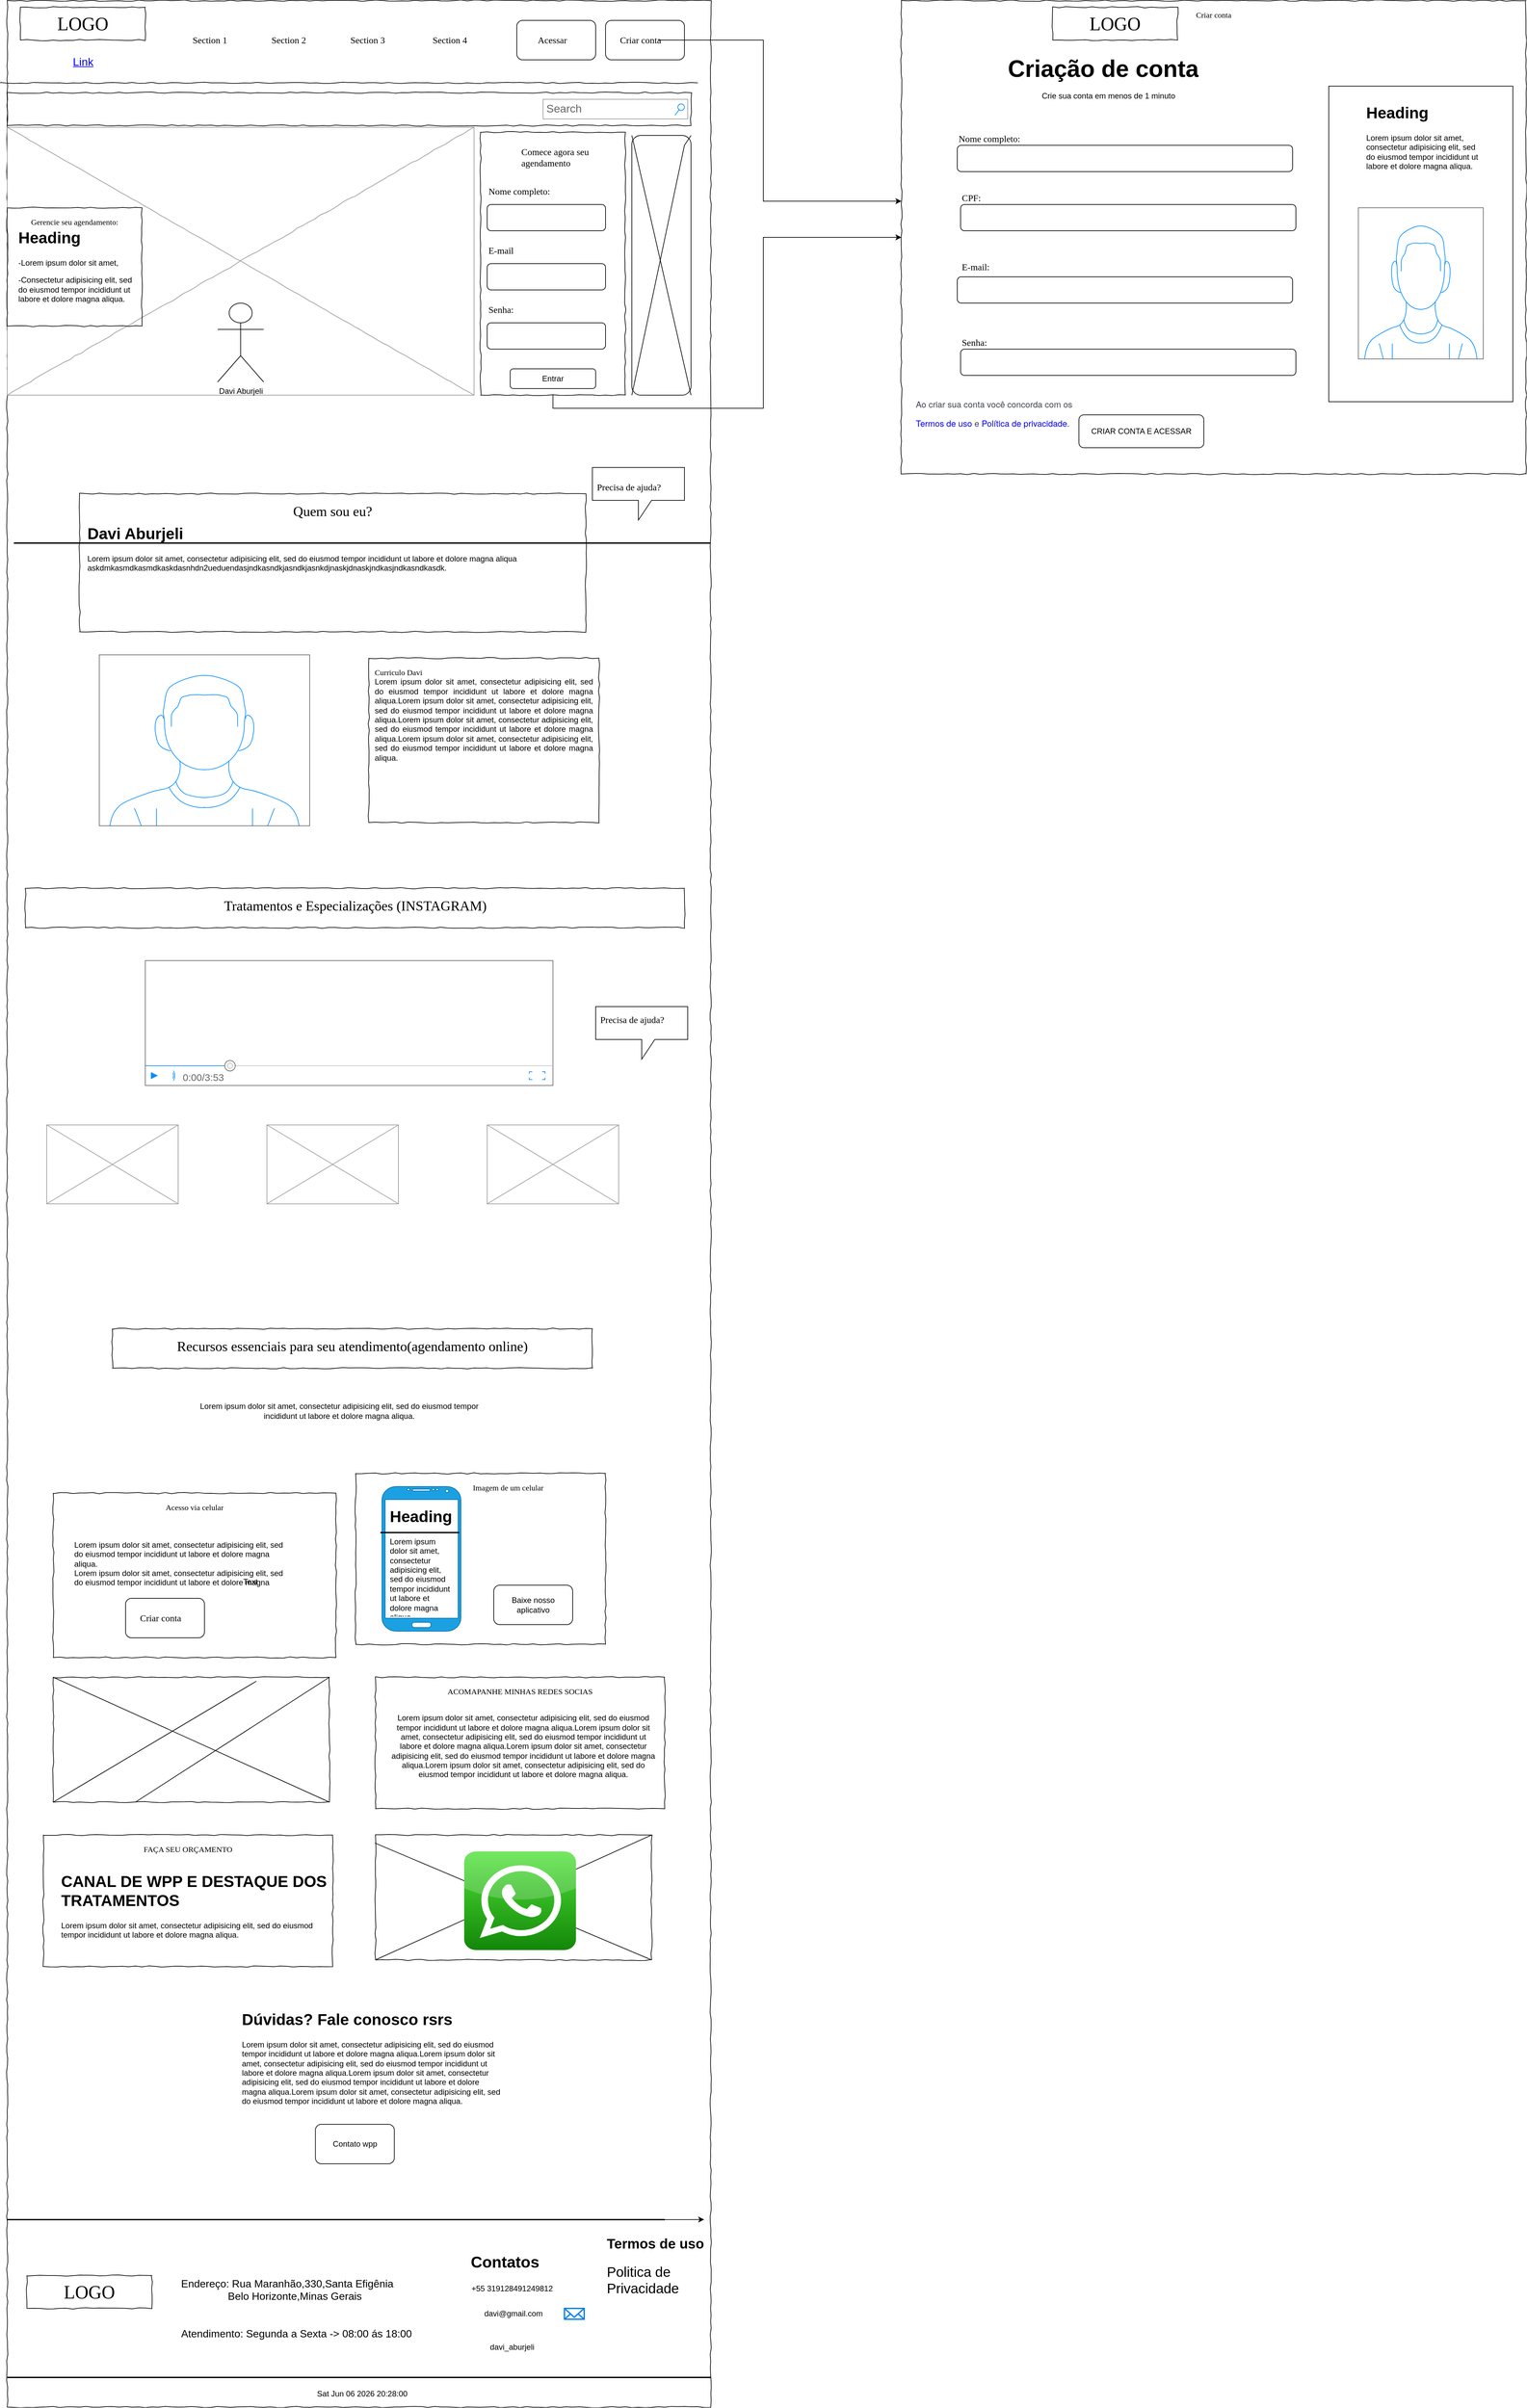 <mxfile version="24.7.17" pages="3">
  <diagram name="Login-Renato" id="03018318-947c-dd8e-b7a3-06fadd420f32">
    <mxGraphModel dx="1310" dy="758" grid="1" gridSize="10" guides="1" tooltips="1" connect="1" arrows="1" fold="1" page="1" pageScale="1" pageWidth="1100" pageHeight="850" background="none" math="0" shadow="0">
      <root>
        <mxCell id="0" />
        <mxCell id="1" parent="0" />
        <mxCell id="677b7b8949515195-1" value="" style="whiteSpace=wrap;html=1;rounded=0;shadow=0;labelBackgroundColor=none;strokeColor=#000000;strokeWidth=1;fillColor=none;fontFamily=Verdana;fontSize=12;fontColor=#000000;align=center;comic=1;" parent="1" vertex="1">
          <mxGeometry x="30" y="20" width="1070" height="3660" as="geometry" />
        </mxCell>
        <mxCell id="677b7b8949515195-2" value="LOGO" style="whiteSpace=wrap;html=1;rounded=0;shadow=0;labelBackgroundColor=none;strokeWidth=1;fontFamily=Verdana;fontSize=28;align=center;comic=1;" parent="1" vertex="1">
          <mxGeometry x="50" y="30" width="190" height="50" as="geometry" />
        </mxCell>
        <mxCell id="677b7b8949515195-3" value="Search" style="strokeWidth=1;shadow=0;dashed=0;align=center;html=1;shape=mxgraph.mockup.forms.searchBox;strokeColor=#999999;mainText=;strokeColor2=#008cff;fontColor=#666666;fontSize=17;align=left;spacingLeft=3;rounded=0;labelBackgroundColor=none;comic=1;" parent="1" vertex="1">
          <mxGeometry x="845" y="170" width="220" height="30" as="geometry" />
        </mxCell>
        <mxCell id="677b7b8949515195-9" value="" style="line;strokeWidth=1;html=1;rounded=0;shadow=0;labelBackgroundColor=none;fillColor=none;fontFamily=Verdana;fontSize=14;fontColor=#000000;align=center;comic=1;" parent="1" vertex="1">
          <mxGeometry x="20" y="140" width="1060" height="10" as="geometry" />
        </mxCell>
        <mxCell id="677b7b8949515195-10" value="" style="whiteSpace=wrap;html=1;rounded=0;shadow=0;labelBackgroundColor=none;strokeWidth=1;fillColor=none;fontFamily=Verdana;fontSize=12;align=center;comic=1;" parent="1" vertex="1">
          <mxGeometry x="30" y="160" width="1040" height="50" as="geometry" />
        </mxCell>
        <mxCell id="677b7b8949515195-11" value="Section 1" style="text;html=1;points=[];align=left;verticalAlign=top;spacingTop=-4;fontSize=14;fontFamily=Verdana" parent="1" vertex="1">
          <mxGeometry x="310" y="70" width="60" height="20" as="geometry" />
        </mxCell>
        <mxCell id="677b7b8949515195-12" value="Section 2" style="text;html=1;points=[];align=left;verticalAlign=top;spacingTop=-4;fontSize=14;fontFamily=Verdana" parent="1" vertex="1">
          <mxGeometry x="430" y="70" width="60" height="20" as="geometry" />
        </mxCell>
        <mxCell id="677b7b8949515195-13" value="Section 4" style="text;html=1;points=[];align=left;verticalAlign=top;spacingTop=-4;fontSize=14;fontFamily=Verdana" parent="1" vertex="1">
          <mxGeometry x="675" y="70" width="60" height="20" as="geometry" />
        </mxCell>
        <mxCell id="677b7b8949515195-14" value="Section 3" style="text;html=1;points=[];align=left;verticalAlign=top;spacingTop=-4;fontSize=14;fontFamily=Verdana" parent="1" vertex="1">
          <mxGeometry x="550" y="70" width="60" height="20" as="geometry" />
        </mxCell>
        <mxCell id="677b7b8949515195-15" value="&lt;div style=&quot;text-align: justify; font-size: 21px;&quot;&gt;Quem sou eu?&lt;/div&gt;" style="whiteSpace=wrap;html=1;rounded=0;shadow=0;labelBackgroundColor=none;strokeWidth=1;fillColor=none;fontFamily=Verdana;fontSize=12;align=center;verticalAlign=top;spacing=10;comic=1;" parent="1" vertex="1">
          <mxGeometry x="140" y="770" width="770" height="210" as="geometry" />
        </mxCell>
        <mxCell id="677b7b8949515195-16" value="" style="verticalLabelPosition=bottom;shadow=0;dashed=0;align=center;html=1;verticalAlign=top;strokeWidth=1;shape=mxgraph.mockup.graphics.simpleIcon;strokeColor=#999999;rounded=0;labelBackgroundColor=none;fontFamily=Verdana;fontSize=14;fontColor=#000000;comic=1;" parent="1" vertex="1">
          <mxGeometry x="30" y="212.5" width="710" height="407.5" as="geometry" />
        </mxCell>
        <mxCell id="qGc1CWyPhhanrBEU4zBu-141" style="edgeStyle=orthogonalEdgeStyle;rounded=0;orthogonalLoop=1;jettySize=auto;html=1;exitX=0.5;exitY=1;exitDx=0;exitDy=0;" edge="1" parent="1" source="677b7b8949515195-25" target="qGc1CWyPhhanrBEU4zBu-98">
          <mxGeometry relative="1" as="geometry">
            <mxPoint x="1300" y="80" as="targetPoint" />
          </mxGeometry>
        </mxCell>
        <mxCell id="677b7b8949515195-25" value="" style="whiteSpace=wrap;html=1;rounded=0;shadow=0;labelBackgroundColor=none;strokeWidth=1;fillColor=none;fontFamily=Verdana;fontSize=12;align=center;comic=1;" parent="1" vertex="1">
          <mxGeometry x="750" y="220" width="220" height="400" as="geometry" />
        </mxCell>
        <mxCell id="677b7b8949515195-44" value="Comece agora seu&amp;nbsp;&lt;div&gt;agendamento&lt;/div&gt;" style="text;html=1;points=[];align=left;verticalAlign=top;spacingTop=-4;fontSize=14;fontFamily=Verdana" parent="1" vertex="1">
          <mxGeometry x="810" y="240" width="170" height="20" as="geometry" />
        </mxCell>
        <mxCell id="677b7b8949515195-45" value="Nome completo:" style="text;html=1;points=[];align=left;verticalAlign=top;spacingTop=-4;fontSize=14;fontFamily=Verdana" parent="1" vertex="1">
          <mxGeometry x="760" y="300" width="170" height="20" as="geometry" />
        </mxCell>
        <mxCell id="677b7b8949515195-47" value="E-mail" style="text;html=1;points=[];align=left;verticalAlign=top;spacingTop=-4;fontSize=14;fontFamily=Verdana" parent="1" vertex="1">
          <mxGeometry x="760" y="390" width="170" height="20" as="geometry" />
        </mxCell>
        <mxCell id="677b7b8949515195-48" value="Senha:" style="text;html=1;points=[];align=left;verticalAlign=top;spacingTop=-4;fontSize=14;fontFamily=Verdana" parent="1" vertex="1">
          <mxGeometry x="760" y="480" width="170" height="20" as="geometry" />
        </mxCell>
        <mxCell id="qGc1CWyPhhanrBEU4zBu-6" value="" style="rounded=1;whiteSpace=wrap;html=1;rotation=90;" vertex="1" parent="1">
          <mxGeometry x="827.5" y="377.5" width="395" height="90" as="geometry" />
        </mxCell>
        <mxCell id="qGc1CWyPhhanrBEU4zBu-8" value="" style="endArrow=none;html=1;rounded=0;entryX=0;entryY=1;entryDx=0;entryDy=0;exitX=1;exitY=0;exitDx=0;exitDy=0;" edge="1" parent="1" source="qGc1CWyPhhanrBEU4zBu-6" target="qGc1CWyPhhanrBEU4zBu-6">
          <mxGeometry width="50" height="50" relative="1" as="geometry">
            <mxPoint x="1005" y="305" as="sourcePoint" />
            <mxPoint x="1055" y="255" as="targetPoint" />
          </mxGeometry>
        </mxCell>
        <mxCell id="qGc1CWyPhhanrBEU4zBu-10" value="" style="endArrow=none;html=1;rounded=0;exitX=1;exitY=1;exitDx=0;exitDy=0;entryX=0;entryY=0;entryDx=0;entryDy=0;" edge="1" parent="1" source="qGc1CWyPhhanrBEU4zBu-6" target="qGc1CWyPhhanrBEU4zBu-6">
          <mxGeometry width="50" height="50" relative="1" as="geometry">
            <mxPoint x="740" y="520" as="sourcePoint" />
            <mxPoint x="790" y="470" as="targetPoint" />
            <Array as="points">
              <mxPoint x="1060" y="240" />
            </Array>
          </mxGeometry>
        </mxCell>
        <mxCell id="qGc1CWyPhhanrBEU4zBu-12" value="" style="rounded=1;whiteSpace=wrap;html=1;" vertex="1" parent="1">
          <mxGeometry x="760" y="330" width="180" height="40" as="geometry" />
        </mxCell>
        <mxCell id="qGc1CWyPhhanrBEU4zBu-13" value="" style="rounded=1;whiteSpace=wrap;html=1;" vertex="1" parent="1">
          <mxGeometry x="760" y="420" width="180" height="40" as="geometry" />
        </mxCell>
        <mxCell id="qGc1CWyPhhanrBEU4zBu-14" value="" style="rounded=1;whiteSpace=wrap;html=1;" vertex="1" parent="1">
          <mxGeometry x="760" y="510" width="180" height="40" as="geometry" />
        </mxCell>
        <mxCell id="qGc1CWyPhhanrBEU4zBu-15" value="" style="rounded=1;whiteSpace=wrap;html=1;" vertex="1" parent="1">
          <mxGeometry x="795" y="580" width="130" height="30" as="geometry" />
        </mxCell>
        <mxCell id="qGc1CWyPhhanrBEU4zBu-16" value="Entrar" style="text;html=1;align=center;verticalAlign=middle;whiteSpace=wrap;rounded=0;" vertex="1" parent="1">
          <mxGeometry x="830" y="580" width="60" height="30" as="geometry" />
        </mxCell>
        <mxCell id="qGc1CWyPhhanrBEU4zBu-18" value="&lt;div style=&quot;text-align: justify&quot;&gt;Gerencie seu agendamento:&lt;br&gt;&lt;br&gt;&lt;/div&gt;" style="whiteSpace=wrap;html=1;rounded=0;shadow=0;labelBackgroundColor=none;strokeWidth=1;fillColor=none;fontFamily=Verdana;fontSize=12;align=center;verticalAlign=top;spacing=10;comic=1;" vertex="1" parent="1">
          <mxGeometry x="30" y="335" width="205" height="180" as="geometry" />
        </mxCell>
        <mxCell id="qGc1CWyPhhanrBEU4zBu-19" value="&lt;h1 style=&quot;margin-top: 0px;&quot;&gt;Heading&lt;/h1&gt;&lt;p&gt;-Lorem ipsum dolor sit amet,&amp;nbsp;&lt;/p&gt;&lt;p&gt;-Consectetur adipisicing elit, sed do eiusmod tempor incididunt ut labore et dolore magna aliqua.&lt;/p&gt;" style="text;html=1;whiteSpace=wrap;overflow=hidden;rounded=0;" vertex="1" parent="1">
          <mxGeometry x="45" y="360" width="180" height="120" as="geometry" />
        </mxCell>
        <mxCell id="qGc1CWyPhhanrBEU4zBu-21" value="Davi Aburjeli" style="shape=umlActor;verticalLabelPosition=bottom;verticalAlign=top;html=1;outlineConnect=0;" vertex="1" parent="1">
          <mxGeometry x="350" y="480" width="70" height="120" as="geometry" />
        </mxCell>
        <mxCell id="qGc1CWyPhhanrBEU4zBu-22" value="" style="rounded=1;whiteSpace=wrap;html=1;" vertex="1" parent="1">
          <mxGeometry x="805" y="50" width="120" height="60" as="geometry" />
        </mxCell>
        <mxCell id="qGc1CWyPhhanrBEU4zBu-23" value="Acessar" style="text;html=1;points=[];align=left;verticalAlign=top;spacingTop=-4;fontSize=14;fontFamily=Verdana" vertex="1" parent="1">
          <mxGeometry x="835" y="70" width="60" height="20" as="geometry" />
        </mxCell>
        <mxCell id="qGc1CWyPhhanrBEU4zBu-27" value="" style="rounded=1;whiteSpace=wrap;html=1;" vertex="1" parent="1">
          <mxGeometry x="940" y="50" width="120" height="60" as="geometry" />
        </mxCell>
        <mxCell id="qGc1CWyPhhanrBEU4zBu-144" style="edgeStyle=orthogonalEdgeStyle;rounded=0;orthogonalLoop=1;jettySize=auto;html=1;" edge="1" parent="1" source="qGc1CWyPhhanrBEU4zBu-29" target="qGc1CWyPhhanrBEU4zBu-98">
          <mxGeometry relative="1" as="geometry">
            <Array as="points">
              <mxPoint x="1180" y="80" />
              <mxPoint x="1180" y="325" />
            </Array>
          </mxGeometry>
        </mxCell>
        <mxCell id="qGc1CWyPhhanrBEU4zBu-29" value="Criar conta" style="text;html=1;points=[];align=left;verticalAlign=top;spacingTop=-4;fontSize=14;fontFamily=Verdana" vertex="1" parent="1">
          <mxGeometry x="960" y="70" width="60" height="20" as="geometry" />
        </mxCell>
        <mxCell id="qGc1CWyPhhanrBEU4zBu-30" value="" style="shape=callout;whiteSpace=wrap;html=1;perimeter=calloutPerimeter;" vertex="1" parent="1">
          <mxGeometry x="920" y="730" width="140" height="80" as="geometry" />
        </mxCell>
        <mxCell id="qGc1CWyPhhanrBEU4zBu-31" value="Precisa de ajuda?" style="text;html=1;points=[];align=left;verticalAlign=top;spacingTop=-4;fontSize=14;fontFamily=Verdana" vertex="1" parent="1">
          <mxGeometry x="925" y="750" width="170" height="20" as="geometry" />
        </mxCell>
        <mxCell id="qGc1CWyPhhanrBEU4zBu-34" value="" style="shape=image;html=1;verticalAlign=top;verticalLabelPosition=bottom;labelBackgroundColor=#ffffff;imageAspect=0;aspect=fixed;image=https://cdn4.iconfinder.com/data/icons/miu-black-social-2/60/whatsapp-128.png" vertex="1" parent="1">
          <mxGeometry x="70" y="95" width="40" height="40" as="geometry" />
        </mxCell>
        <mxCell id="qGc1CWyPhhanrBEU4zBu-39" value="" style="shape=image;html=1;verticalAlign=top;verticalLabelPosition=bottom;labelBackgroundColor=#ffffff;imageAspect=0;aspect=fixed;image=https://cdn4.iconfinder.com/data/icons/logos-brands-7/512/instagram_icon-instagram_buttoninstegram-128.png" vertex="1" parent="1">
          <mxGeometry x="197" y="100" width="28" height="28" as="geometry" />
        </mxCell>
        <mxCell id="qGc1CWyPhhanrBEU4zBu-49" value="" style="verticalLabelPosition=bottom;shadow=0;dashed=0;align=center;html=1;verticalAlign=top;strokeWidth=1;shape=mxgraph.mockup.containers.userMale;strokeColor=#666666;strokeColor2=#008cff;" vertex="1" parent="1">
          <mxGeometry x="170" y="1015" width="320" height="260" as="geometry" />
        </mxCell>
        <mxCell id="qGc1CWyPhhanrBEU4zBu-50" value="&lt;h1 style=&quot;margin-top: 0px;&quot;&gt;Davi Aburjeli&lt;/h1&gt;&lt;p&gt;Lorem ipsum dolor sit amet, consectetur adipisicing elit, sed do eiusmod tempor incididunt ut labore et dolore magna aliqua askdmkasmdkasmdkaskdasnhdn2ueduendasjndkasndkjasndkjasnkdjnaskjdnaskjndkasjndkasndkasdk.&lt;/p&gt;" style="text;html=1;whiteSpace=wrap;overflow=hidden;rounded=0;" vertex="1" parent="1">
          <mxGeometry x="150" y="810" width="780" height="120" as="geometry" />
        </mxCell>
        <mxCell id="qGc1CWyPhhanrBEU4zBu-51" value="" style="shape=callout;whiteSpace=wrap;html=1;perimeter=calloutPerimeter;" vertex="1" parent="1">
          <mxGeometry x="925" y="1550" width="140" height="80" as="geometry" />
        </mxCell>
        <mxCell id="qGc1CWyPhhanrBEU4zBu-52" value="Precisa de ajuda?" style="text;html=1;points=[];align=left;verticalAlign=top;spacingTop=-4;fontSize=14;fontFamily=Verdana" vertex="1" parent="1">
          <mxGeometry x="930" y="1560" width="170" height="20" as="geometry" />
        </mxCell>
        <mxCell id="qGc1CWyPhhanrBEU4zBu-53" value="Link" style="shape=rectangle;strokeColor=none;fillColor=none;linkText=;fontSize=17;fontColor=#0000ff;fontStyle=4;html=1;align=center;" vertex="1" parent="1">
          <mxGeometry x="70" y="99" width="150" height="30" as="geometry" />
        </mxCell>
        <mxCell id="qGc1CWyPhhanrBEU4zBu-55" value="&lt;div style=&quot;text-align: justify; font-size: 21px;&quot;&gt;Tratamentos e Especializações (INSTAGRAM)&lt;/div&gt;" style="whiteSpace=wrap;html=1;rounded=0;shadow=0;labelBackgroundColor=none;strokeWidth=1;fillColor=none;fontFamily=Verdana;fontSize=12;align=center;verticalAlign=top;spacing=10;comic=1;" vertex="1" parent="1">
          <mxGeometry x="57.5" y="1370" width="1002.5" height="60" as="geometry" />
        </mxCell>
        <mxCell id="qGc1CWyPhhanrBEU4zBu-69" value="" style="verticalLabelPosition=bottom;shadow=0;dashed=0;align=center;html=1;verticalAlign=top;strokeWidth=1;shape=mxgraph.mockup.containers.videoPlayer;strokeColor=#666666;strokeColor2=#008cff;strokeColor3=#c4c4c4;textColor=#666666;fillColor2=#008cff;barHeight=30;barPos=20;" vertex="1" parent="1">
          <mxGeometry x="240" y="1480" width="620" height="190" as="geometry" />
        </mxCell>
        <mxCell id="qGc1CWyPhhanrBEU4zBu-70" value="" style="verticalLabelPosition=bottom;shadow=0;dashed=0;align=center;html=1;verticalAlign=top;strokeWidth=1;shape=mxgraph.mockup.graphics.simpleIcon;strokeColor=#999999;" vertex="1" parent="1">
          <mxGeometry x="90" y="1730" width="200" height="120" as="geometry" />
        </mxCell>
        <mxCell id="qGc1CWyPhhanrBEU4zBu-73" value="" style="verticalLabelPosition=bottom;shadow=0;dashed=0;align=center;html=1;verticalAlign=top;strokeWidth=1;shape=mxgraph.mockup.graphics.simpleIcon;strokeColor=#999999;" vertex="1" parent="1">
          <mxGeometry x="425" y="1730" width="200" height="120" as="geometry" />
        </mxCell>
        <mxCell id="qGc1CWyPhhanrBEU4zBu-74" value="" style="verticalLabelPosition=bottom;shadow=0;dashed=0;align=center;html=1;verticalAlign=top;strokeWidth=1;shape=mxgraph.mockup.graphics.simpleIcon;strokeColor=#999999;" vertex="1" parent="1">
          <mxGeometry x="760" y="1730" width="200" height="120" as="geometry" />
        </mxCell>
        <mxCell id="qGc1CWyPhhanrBEU4zBu-75" value="&lt;div style=&quot;text-align: justify; font-size: 21px;&quot;&gt;Recursos essenciais para seu atendimento(agendamento online)&lt;/div&gt;" style="whiteSpace=wrap;html=1;rounded=0;shadow=0;labelBackgroundColor=none;strokeWidth=1;fillColor=none;fontFamily=Verdana;fontSize=12;align=center;verticalAlign=top;spacing=10;comic=1;" vertex="1" parent="1">
          <mxGeometry x="190" y="2040" width="730" height="60" as="geometry" />
        </mxCell>
        <mxCell id="qGc1CWyPhhanrBEU4zBu-76" value="&lt;div style=&quot;text-align: justify&quot;&gt;&amp;nbsp; &amp;nbsp; &amp;nbsp; &amp;nbsp; &amp;nbsp; &amp;nbsp; &amp;nbsp; &amp;nbsp; &amp;nbsp; &amp;nbsp; &amp;nbsp; &amp;nbsp; &amp;nbsp; &amp;nbsp; &amp;nbsp;Imagem de um celular&amp;nbsp;&lt;/div&gt;" style="whiteSpace=wrap;html=1;rounded=0;shadow=0;labelBackgroundColor=none;strokeWidth=1;fillColor=none;fontFamily=Verdana;fontSize=12;align=center;verticalAlign=top;spacing=10;comic=1;" vertex="1" parent="1">
          <mxGeometry x="560" y="2260" width="380" height="260" as="geometry" />
        </mxCell>
        <mxCell id="qGc1CWyPhhanrBEU4zBu-77" value="&lt;h1 style=&quot;margin-top: 0px;&quot;&gt;&lt;br&gt;&lt;/h1&gt;&lt;p&gt;Lorem ipsum dolor sit amet, consectetur adipisicing elit, sed do eiusmod tempor incididunt ut labore et dolore magna aliqua.&lt;br&gt;&lt;span style=&quot;background-color: initial;&quot;&gt;Lorem ipsum dolor sit amet, consectetur adipisicing elit, sed do eiusmod tempor incididunt ut labore et dolore magna aliqua.&lt;/span&gt;&lt;br&gt;&lt;/p&gt;" style="text;html=1;whiteSpace=wrap;overflow=hidden;rounded=0;" vertex="1" parent="1">
          <mxGeometry x="130" y="2310" width="320" height="120" as="geometry" />
        </mxCell>
        <mxCell id="qGc1CWyPhhanrBEU4zBu-78" value="" style="verticalLabelPosition=bottom;verticalAlign=top;html=1;shadow=0;dashed=0;strokeWidth=1;shape=mxgraph.android.phone2;strokeColor=#006EAF;fillColor=#1ba1e2;fontColor=#ffffff;" vertex="1" parent="1">
          <mxGeometry x="600" y="2280" width="120" height="220" as="geometry" />
        </mxCell>
        <mxCell id="qGc1CWyPhhanrBEU4zBu-79" value="" style="rounded=1;whiteSpace=wrap;html=1;" vertex="1" parent="1">
          <mxGeometry x="210" y="2450" width="120" height="60" as="geometry" />
        </mxCell>
        <mxCell id="qGc1CWyPhhanrBEU4zBu-80" value="Criar conta" style="text;html=1;points=[];align=left;verticalAlign=top;spacingTop=-4;fontSize=14;fontFamily=Verdana" vertex="1" parent="1">
          <mxGeometry x="230" y="2470" width="60" height="20" as="geometry" />
        </mxCell>
        <mxCell id="qGc1CWyPhhanrBEU4zBu-82" value="Baixe nosso aplicativo" style="rounded=1;whiteSpace=wrap;html=1;" vertex="1" parent="1">
          <mxGeometry x="770" y="2430" width="120" height="60" as="geometry" />
        </mxCell>
        <mxCell id="qGc1CWyPhhanrBEU4zBu-83" value="&lt;h1 style=&quot;margin-top: 0px;&quot;&gt;Heading&lt;/h1&gt;&lt;p&gt;Lorem ipsum dolor sit amet, consectetur adipisicing elit, sed do eiusmod tempor incididunt ut labore et dolore magna aliqua.&lt;/p&gt;" style="text;html=1;whiteSpace=wrap;overflow=hidden;rounded=0;" vertex="1" parent="1">
          <mxGeometry x="610" y="2305" width="95" height="170" as="geometry" />
        </mxCell>
        <mxCell id="qGc1CWyPhhanrBEU4zBu-84" value="" style="line;strokeWidth=2;html=1;" vertex="1" parent="1">
          <mxGeometry x="597.5" y="2150" width="120" height="400" as="geometry" />
        </mxCell>
        <mxCell id="qGc1CWyPhhanrBEU4zBu-86" value="&lt;div style=&quot;text-align: justify&quot;&gt;&lt;br&gt;&lt;/div&gt;" style="whiteSpace=wrap;html=1;rounded=0;shadow=0;labelBackgroundColor=none;strokeWidth=1;fillColor=none;fontFamily=Verdana;fontSize=12;align=center;verticalAlign=top;spacing=10;comic=1;" vertex="1" parent="1">
          <mxGeometry x="100" y="2570" width="420" height="190" as="geometry" />
        </mxCell>
        <mxCell id="qGc1CWyPhhanrBEU4zBu-88" value="&lt;div style=&quot;text-align: justify&quot;&gt;FAÇA SEU ORÇAMENTO&lt;/div&gt;" style="whiteSpace=wrap;html=1;rounded=0;shadow=0;labelBackgroundColor=none;strokeWidth=1;fillColor=none;fontFamily=Verdana;fontSize=12;align=center;verticalAlign=top;spacing=10;comic=1;" vertex="1" parent="1">
          <mxGeometry x="85" y="2810" width="440" height="200" as="geometry" />
        </mxCell>
        <mxCell id="qGc1CWyPhhanrBEU4zBu-92" value="Text" style="text;html=1;align=center;verticalAlign=middle;whiteSpace=wrap;rounded=0;" vertex="1" parent="1">
          <mxGeometry x="370" y="2410" width="60" height="30" as="geometry" />
        </mxCell>
        <mxCell id="qGc1CWyPhhanrBEU4zBu-94" value="&lt;span style=&quot;text-align: left;&quot;&gt;Lorem ipsum dolor sit amet, consectetur adipisicing elit, sed do eiusmod tempor incididunt ut labore et dolore magna aliqua.&lt;/span&gt;" style="text;html=1;align=center;verticalAlign=middle;whiteSpace=wrap;rounded=0;" vertex="1" parent="1">
          <mxGeometry x="300" y="2150" width="470" height="30" as="geometry" />
        </mxCell>
        <mxCell id="qGc1CWyPhhanrBEU4zBu-96" value="" style="endArrow=none;html=1;rounded=0;exitX=0;exitY=0;exitDx=0;exitDy=0;entryX=1;entryY=1;entryDx=0;entryDy=0;" edge="1" parent="1" source="qGc1CWyPhhanrBEU4zBu-86" target="qGc1CWyPhhanrBEU4zBu-86">
          <mxGeometry width="50" height="50" relative="1" as="geometry">
            <mxPoint x="370" y="2670" as="sourcePoint" />
            <mxPoint x="420" y="2620" as="targetPoint" />
          </mxGeometry>
        </mxCell>
        <mxCell id="qGc1CWyPhhanrBEU4zBu-97" value="" style="endArrow=none;html=1;rounded=0;entryX=1;entryY=0;entryDx=0;entryDy=0;exitX=0;exitY=1;exitDx=0;exitDy=0;" edge="1" parent="1" source="qGc1CWyPhhanrBEU4zBu-99" target="qGc1CWyPhhanrBEU4zBu-86">
          <mxGeometry width="50" height="50" relative="1" as="geometry">
            <mxPoint x="370" y="2670" as="sourcePoint" />
            <mxPoint x="420" y="2620" as="targetPoint" />
          </mxGeometry>
        </mxCell>
        <mxCell id="qGc1CWyPhhanrBEU4zBu-98" value="&lt;div style=&quot;text-align: justify&quot;&gt;Criar conta&lt;/div&gt;" style="whiteSpace=wrap;html=1;rounded=0;shadow=0;labelBackgroundColor=none;strokeWidth=1;fillColor=none;fontFamily=Verdana;fontSize=12;align=center;verticalAlign=top;spacing=10;comic=1;" vertex="1" parent="1">
          <mxGeometry x="1390" y="20" width="950" height="720" as="geometry" />
        </mxCell>
        <mxCell id="qGc1CWyPhhanrBEU4zBu-100" value="" style="endArrow=none;html=1;rounded=0;entryX=1;entryY=0;entryDx=0;entryDy=0;exitX=0;exitY=1;exitDx=0;exitDy=0;" edge="1" parent="1" source="qGc1CWyPhhanrBEU4zBu-86" target="qGc1CWyPhhanrBEU4zBu-99">
          <mxGeometry width="50" height="50" relative="1" as="geometry">
            <mxPoint x="100" y="2760" as="sourcePoint" />
            <mxPoint x="520" y="2570" as="targetPoint" />
          </mxGeometry>
        </mxCell>
        <mxCell id="qGc1CWyPhhanrBEU4zBu-99" value="" style="shape=image;html=1;verticalAlign=top;verticalLabelPosition=bottom;labelBackgroundColor=#ffffff;imageAspect=0;aspect=fixed;image=https://cdn4.iconfinder.com/data/icons/logos-brands-7/512/instagram_icon-instagram_buttoninstegram-128.png" vertex="1" parent="1">
          <mxGeometry x="225" y="2576" width="184" height="184" as="geometry" />
        </mxCell>
        <mxCell id="qGc1CWyPhhanrBEU4zBu-101" value="&lt;span style=&quot;text-align: left;&quot;&gt;Lorem ipsum dolor sit amet, consectetur adipisicing elit, sed do eiusmod tempor incididunt ut labore et dolore magna aliqua.&lt;/span&gt;&lt;span style=&quot;text-align: left;&quot;&gt;Lorem ipsum dolor sit amet, consectetur adipisicing elit, sed do eiusmod tempor incididunt ut labore et dolore magna aliqua.&lt;/span&gt;&lt;span style=&quot;text-align: left;&quot;&gt;Lorem ipsum dolor sit amet, consectetur adipisicing elit, sed do eiusmod tempor incididunt ut labore et dolore magna aliqua.&lt;/span&gt;&lt;span style=&quot;text-align: left;&quot;&gt;Lorem ipsum dolor sit amet, consectetur adipisicing elit, sed do eiusmod tempor incididunt ut labore et dolore magna aliqua.&lt;/span&gt;" style="text;html=1;align=center;verticalAlign=middle;whiteSpace=wrap;rounded=0;" vertex="1" parent="1">
          <mxGeometry x="610" y="2620" width="410" height="110" as="geometry" />
        </mxCell>
        <mxCell id="qGc1CWyPhhanrBEU4zBu-102" value="&lt;div style=&quot;text-align: justify&quot;&gt;&lt;br&gt;&lt;/div&gt;" style="whiteSpace=wrap;html=1;rounded=0;shadow=0;labelBackgroundColor=none;strokeWidth=1;fillColor=none;fontFamily=Verdana;fontSize=12;align=center;verticalAlign=top;spacing=10;comic=1;" vertex="1" parent="1">
          <mxGeometry x="590" y="2810" width="420" height="190" as="geometry" />
        </mxCell>
        <mxCell id="qGc1CWyPhhanrBEU4zBu-104" value="" style="endArrow=none;html=1;rounded=0;exitX=-0.002;exitY=0.064;exitDx=0;exitDy=0;exitPerimeter=0;entryX=1;entryY=1;entryDx=0;entryDy=0;" edge="1" parent="1" source="qGc1CWyPhhanrBEU4zBu-102" target="qGc1CWyPhhanrBEU4zBu-102">
          <mxGeometry width="50" height="50" relative="1" as="geometry">
            <mxPoint x="710" y="2760" as="sourcePoint" />
            <mxPoint x="760" y="2710" as="targetPoint" />
          </mxGeometry>
        </mxCell>
        <mxCell id="qGc1CWyPhhanrBEU4zBu-105" value="" style="endArrow=none;html=1;rounded=0;exitX=0;exitY=1;exitDx=0;exitDy=0;entryX=1;entryY=0;entryDx=0;entryDy=0;" edge="1" parent="1" source="qGc1CWyPhhanrBEU4zBu-102" target="qGc1CWyPhhanrBEU4zBu-102">
          <mxGeometry width="50" height="50" relative="1" as="geometry">
            <mxPoint x="710" y="2760" as="sourcePoint" />
            <mxPoint x="760" y="2710" as="targetPoint" />
          </mxGeometry>
        </mxCell>
        <mxCell id="qGc1CWyPhhanrBEU4zBu-106" value="&lt;div style=&quot;text-align: justify&quot;&gt;ACOMAPANHE MINHAS REDES SOCIAS&lt;/div&gt;" style="whiteSpace=wrap;html=1;rounded=0;shadow=0;labelBackgroundColor=none;strokeWidth=1;fillColor=none;fontFamily=Verdana;fontSize=12;align=center;verticalAlign=top;spacing=10;comic=1;" vertex="1" parent="1">
          <mxGeometry x="590" y="2570" width="440" height="200" as="geometry" />
        </mxCell>
        <mxCell id="qGc1CWyPhhanrBEU4zBu-107" value="&lt;h1 style=&quot;margin-top: 0px;&quot;&gt;CANAL DE WPP E DESTAQUE DOS TRATAMENTOS&lt;/h1&gt;&lt;p&gt;Lorem ipsum dolor sit amet, consectetur adipisicing elit, sed do eiusmod tempor incididunt ut labore et dolore magna aliqua.&lt;/p&gt;" style="text;html=1;whiteSpace=wrap;overflow=hidden;rounded=0;" vertex="1" parent="1">
          <mxGeometry x="110" y="2860" width="410" height="120" as="geometry" />
        </mxCell>
        <mxCell id="qGc1CWyPhhanrBEU4zBu-108" value="" style="dashed=0;outlineConnect=0;html=1;align=center;labelPosition=center;verticalLabelPosition=bottom;verticalAlign=top;shape=mxgraph.webicons.whatsapp;fillColor=#4FE238;gradientColor=#138709" vertex="1" parent="1">
          <mxGeometry x="725" y="2835" width="170" height="150" as="geometry" />
        </mxCell>
        <mxCell id="qGc1CWyPhhanrBEU4zBu-109" value="&lt;h1 style=&quot;margin-top: 0px;&quot;&gt;Dúvidas? Fale conosco rsrs&lt;/h1&gt;&lt;p&gt;Lorem ipsum dolor sit amet, consectetur adipisicing elit, sed do eiusmod tempor incididunt ut labore et dolore magna aliqua.&lt;span style=&quot;background-color: initial;&quot;&gt;Lorem ipsum dolor sit amet, consectetur adipisicing elit, sed do eiusmod tempor incididunt ut labore et dolore magna aliqua.&lt;/span&gt;&lt;span style=&quot;background-color: initial;&quot;&gt;Lorem ipsum dolor sit amet, consectetur adipisicing elit, sed do eiusmod tempor incididunt ut labore et dolore magna aliqua.&lt;/span&gt;&lt;span style=&quot;background-color: initial;&quot;&gt;Lorem ipsum dolor sit amet, consectetur adipisicing elit, sed do eiusmod tempor incididunt ut labore et dolore magna aliqua.&lt;/span&gt;&lt;/p&gt;" style="text;html=1;whiteSpace=wrap;overflow=hidden;rounded=0;" vertex="1" parent="1">
          <mxGeometry x="385" y="3070" width="400" height="190" as="geometry" />
        </mxCell>
        <mxCell id="qGc1CWyPhhanrBEU4zBu-110" value="Contato wpp" style="rounded=1;whiteSpace=wrap;html=1;" vertex="1" parent="1">
          <mxGeometry x="498.75" y="3250" width="120" height="60" as="geometry" />
        </mxCell>
        <mxCell id="qGc1CWyPhhanrBEU4zBu-123" style="edgeStyle=orthogonalEdgeStyle;rounded=0;orthogonalLoop=1;jettySize=auto;html=1;exitX=1;exitY=0.5;exitDx=0;exitDy=0;exitPerimeter=0;" edge="1" parent="1" source="qGc1CWyPhhanrBEU4zBu-122">
          <mxGeometry relative="1" as="geometry">
            <mxPoint x="1090" y="3394.818" as="targetPoint" />
          </mxGeometry>
        </mxCell>
        <mxCell id="qGc1CWyPhhanrBEU4zBu-122" value="" style="line;strokeWidth=2;html=1;" vertex="1" parent="1">
          <mxGeometry x="30" y="3390" width="1000" height="10" as="geometry" />
        </mxCell>
        <mxCell id="qGc1CWyPhhanrBEU4zBu-125" value="" style="line;strokeWidth=2;html=1;" vertex="1" parent="1">
          <mxGeometry x="40" y="840" width="1060" height="10" as="geometry" />
        </mxCell>
        <mxCell id="qGc1CWyPhhanrBEU4zBu-126" value="LOGO" style="whiteSpace=wrap;html=1;rounded=0;shadow=0;labelBackgroundColor=none;strokeWidth=1;fontFamily=Verdana;fontSize=28;align=center;comic=1;" vertex="1" parent="1">
          <mxGeometry x="60" y="3480" width="190" height="50" as="geometry" />
        </mxCell>
        <mxCell id="qGc1CWyPhhanrBEU4zBu-127" value="" style="line;strokeWidth=2;html=1;" vertex="1" parent="1">
          <mxGeometry x="30" y="3630" width="1070" height="10" as="geometry" />
        </mxCell>
        <UserObject label="%date{ddd mmm dd yyyy HH:MM:ss}%" placeholders="1" id="qGc1CWyPhhanrBEU4zBu-128">
          <mxCell style="text;html=1;strokeColor=none;fillColor=none;align=center;verticalAlign=middle;whiteSpace=wrap;overflow=hidden;" vertex="1" parent="1">
            <mxGeometry x="490" y="3650" width="160" height="20" as="geometry" />
          </mxCell>
        </UserObject>
        <UserObject label="&lt;div style=&quot;text-align: left;&quot;&gt;&lt;span style=&quot;font-size: 16px; background-color: initial;&quot;&gt;Endereço:&amp;nbsp;&lt;/span&gt;&lt;span style=&quot;font-size: 16px; background-color: initial; text-align: center;&quot;&gt;Rua Maranhão,330,Santa Efigênia&lt;br&gt;&lt;span style=&quot;white-space: pre;&quot;&gt;&#x9;&lt;/span&gt;&lt;span style=&quot;white-space: pre;&quot;&gt;&#x9;&lt;/span&gt;Belo Horizonte,Minas Gerais&lt;br&gt;&lt;br&gt;&lt;br&gt;&lt;/span&gt;&lt;/div&gt;&lt;div style=&quot;text-align: left;&quot;&gt;&lt;span style=&quot;font-size: 16px; background-color: initial; text-align: center;&quot;&gt;Atendimento: Segunda a Sexta -&amp;gt; 08:00 ás 18:00&lt;/span&gt;&lt;/div&gt;" placeholders="1" name="Variable" id="qGc1CWyPhhanrBEU4zBu-129">
          <mxCell style="text;html=1;strokeColor=none;fillColor=none;align=center;verticalAlign=middle;whiteSpace=wrap;overflow=hidden;" vertex="1" parent="1">
            <mxGeometry x="240" y="3460" width="460" height="140" as="geometry" />
          </mxCell>
        </UserObject>
        <mxCell id="qGc1CWyPhhanrBEU4zBu-131" value="Contatos&amp;nbsp;" style="text;strokeColor=none;fillColor=none;html=1;fontSize=24;fontStyle=1;verticalAlign=middle;align=center;" vertex="1" parent="1">
          <mxGeometry x="740" y="3440" width="100" height="40" as="geometry" />
        </mxCell>
        <UserObject label="+55 319128491249812" placeholders="1" id="qGc1CWyPhhanrBEU4zBu-132">
          <mxCell style="text;html=1;strokeColor=none;fillColor=none;align=center;verticalAlign=middle;whiteSpace=wrap;overflow=hidden;" vertex="1" parent="1">
            <mxGeometry x="717.5" y="3490" width="160" height="20" as="geometry" />
          </mxCell>
        </UserObject>
        <mxCell id="qGc1CWyPhhanrBEU4zBu-134" value="" style="shape=image;html=1;verticalAlign=top;verticalLabelPosition=bottom;labelBackgroundColor=#ffffff;imageAspect=0;aspect=fixed;image=https://cdn3.iconfinder.com/data/icons/2018-social-media-logotypes/1000/2018_social_media_popular_app_logo-whatsapp-128.png" vertex="1" parent="1">
          <mxGeometry x="872" y="3466" width="48" height="48" as="geometry" />
        </mxCell>
        <mxCell id="qGc1CWyPhhanrBEU4zBu-135" value="" style="html=1;verticalLabelPosition=bottom;align=center;labelBackgroundColor=#ffffff;verticalAlign=top;strokeWidth=2;strokeColor=#0080F0;shadow=0;dashed=0;shape=mxgraph.ios7.icons.mail;" vertex="1" parent="1">
          <mxGeometry x="877.5" y="3530" width="30" height="16.5" as="geometry" />
        </mxCell>
        <mxCell id="qGc1CWyPhhanrBEU4zBu-136" value="davi@gmail.com" style="text;html=1;align=center;verticalAlign=middle;whiteSpace=wrap;rounded=0;" vertex="1" parent="1">
          <mxGeometry x="690" y="3498.25" width="220" height="80" as="geometry" />
        </mxCell>
        <mxCell id="qGc1CWyPhhanrBEU4zBu-137" value="" style="shape=image;html=1;verticalAlign=top;verticalLabelPosition=bottom;labelBackgroundColor=#ffffff;imageAspect=0;aspect=fixed;image=https://cdn4.iconfinder.com/data/icons/logos-brands-7/512/instagram_icon-instagram_buttoninstegram-128.png" vertex="1" parent="1">
          <mxGeometry x="876" y="3570" width="38" height="38" as="geometry" />
        </mxCell>
        <mxCell id="qGc1CWyPhhanrBEU4zBu-138" value="davi_aburjeli" style="text;html=1;align=center;verticalAlign=middle;whiteSpace=wrap;rounded=0;" vertex="1" parent="1">
          <mxGeometry x="757.5" y="3574" width="80" height="30" as="geometry" />
        </mxCell>
        <mxCell id="qGc1CWyPhhanrBEU4zBu-139" value="&lt;h1 style=&quot;margin-top: 0px;&quot;&gt;&lt;font style=&quot;font-size: 21px;&quot;&gt;Termos de uso&lt;/font&gt;&lt;/h1&gt;&lt;div&gt;&lt;font style=&quot;font-size: 21px;&quot;&gt;Politica de Privacidade&lt;br&gt;&lt;br&gt;&lt;/font&gt;&lt;/div&gt;" style="text;html=1;whiteSpace=wrap;overflow=hidden;rounded=0;" vertex="1" parent="1">
          <mxGeometry x="940" y="3410" width="186" height="120" as="geometry" />
        </mxCell>
        <mxCell id="qGc1CWyPhhanrBEU4zBu-140" value="&lt;div style=&quot;text-align: justify&quot;&gt;Curriculo Davi&lt;br&gt;&lt;span style=&quot;font-family: Helvetica; text-align: left;&quot;&gt;Lorem ipsum dolor sit amet, consectetur adipisicing elit, sed do eiusmod tempor incididunt ut labore et dolore magna aliqua.&lt;/span&gt;&lt;span style=&quot;font-family: Helvetica; text-align: left; background-color: initial;&quot;&gt;Lorem ipsum dolor sit amet, consectetur adipisicing elit, sed do eiusmod tempor incididunt ut labore et dolore magna aliqua.&lt;/span&gt;&lt;span style=&quot;font-family: Helvetica; text-align: left; background-color: initial;&quot;&gt;Lorem ipsum dolor sit amet, consectetur adipisicing elit, sed do eiusmod tempor incididunt ut labore et dolore magna aliqua.&lt;/span&gt;&lt;span style=&quot;font-family: Helvetica; text-align: left; background-color: initial;&quot;&gt;Lorem ipsum dolor sit amet, consectetur adipisicing elit, sed do eiusmod tempor incididunt ut labore et dolore magna aliqua.&lt;/span&gt;&lt;br&gt;&lt;/div&gt;" style="whiteSpace=wrap;html=1;rounded=0;shadow=0;labelBackgroundColor=none;strokeWidth=1;fillColor=none;fontFamily=Verdana;fontSize=12;align=center;verticalAlign=top;spacing=10;comic=1;" vertex="1" parent="1">
          <mxGeometry x="580" y="1020" width="350" height="250" as="geometry" />
        </mxCell>
        <mxCell id="qGc1CWyPhhanrBEU4zBu-142" value="&lt;div style=&quot;text-align: justify&quot;&gt;Acesso via celular&lt;/div&gt;" style="whiteSpace=wrap;html=1;rounded=0;shadow=0;labelBackgroundColor=none;strokeWidth=1;fillColor=none;fontFamily=Verdana;fontSize=12;align=center;verticalAlign=top;spacing=10;comic=1;" vertex="1" parent="1">
          <mxGeometry x="100" y="2290" width="430" height="250" as="geometry" />
        </mxCell>
        <mxCell id="qGc1CWyPhhanrBEU4zBu-148" value="LOGO" style="whiteSpace=wrap;html=1;rounded=0;shadow=0;labelBackgroundColor=none;strokeWidth=1;fontFamily=Verdana;fontSize=28;align=center;comic=1;" vertex="1" parent="1">
          <mxGeometry x="1620" y="30" width="190" height="50" as="geometry" />
        </mxCell>
        <mxCell id="qGc1CWyPhhanrBEU4zBu-149" value="&lt;h1 style=&quot;margin-top: 0px; font-size: 36px;&quot;&gt;&lt;font style=&quot;font-size: 36px;&quot;&gt;Criação de conta&lt;/font&gt;&lt;/h1&gt;&lt;p style=&quot;font-size: 36px;&quot;&gt;&lt;br&gt;&lt;/p&gt;" style="text;html=1;whiteSpace=wrap;overflow=hidden;rounded=0;" vertex="1" parent="1">
          <mxGeometry x="1550" y="95" width="360" height="47.5" as="geometry" />
        </mxCell>
        <mxCell id="qGc1CWyPhhanrBEU4zBu-150" value="Crie sua conta em menos de 1 minuto" style="text;html=1;align=center;verticalAlign=middle;whiteSpace=wrap;rounded=0;" vertex="1" parent="1">
          <mxGeometry x="1600" y="150" width="210" height="30" as="geometry" />
        </mxCell>
        <mxCell id="qGc1CWyPhhanrBEU4zBu-151" value="Nome completo:" style="text;html=1;points=[];align=left;verticalAlign=top;spacingTop=-4;fontSize=14;fontFamily=Verdana" vertex="1" parent="1">
          <mxGeometry x="1475" y="220" width="170" height="20" as="geometry" />
        </mxCell>
        <mxCell id="qGc1CWyPhhanrBEU4zBu-152" value="" style="rounded=1;whiteSpace=wrap;html=1;" vertex="1" parent="1">
          <mxGeometry x="1475" y="440" width="510" height="40" as="geometry" />
        </mxCell>
        <mxCell id="qGc1CWyPhhanrBEU4zBu-153" value="" style="rounded=1;whiteSpace=wrap;html=1;" vertex="1" parent="1">
          <mxGeometry x="1475" y="240" width="510" height="40" as="geometry" />
        </mxCell>
        <mxCell id="qGc1CWyPhhanrBEU4zBu-154" value="" style="rounded=1;whiteSpace=wrap;html=1;" vertex="1" parent="1">
          <mxGeometry x="1480" y="550" width="510" height="40" as="geometry" />
        </mxCell>
        <mxCell id="qGc1CWyPhhanrBEU4zBu-155" value="E-mail:" style="text;html=1;points=[];align=left;verticalAlign=top;spacingTop=-4;fontSize=14;fontFamily=Verdana" vertex="1" parent="1">
          <mxGeometry x="1480" y="415" width="170" height="20" as="geometry" />
        </mxCell>
        <mxCell id="qGc1CWyPhhanrBEU4zBu-156" value="Senha:" style="text;html=1;points=[];align=left;verticalAlign=top;spacingTop=-4;fontSize=14;fontFamily=Verdana" vertex="1" parent="1">
          <mxGeometry x="1480" y="530" width="170" height="20" as="geometry" />
        </mxCell>
        <mxCell id="qGc1CWyPhhanrBEU4zBu-158" value="" style="rounded=1;whiteSpace=wrap;html=1;" vertex="1" parent="1">
          <mxGeometry x="1480" y="330" width="510" height="40" as="geometry" />
        </mxCell>
        <mxCell id="qGc1CWyPhhanrBEU4zBu-159" value="CPF:" style="text;html=1;points=[];align=left;verticalAlign=top;spacingTop=-4;fontSize=14;fontFamily=Verdana" vertex="1" parent="1">
          <mxGeometry x="1480" y="310" width="170" height="20" as="geometry" />
        </mxCell>
        <mxCell id="qGc1CWyPhhanrBEU4zBu-160" value="&lt;h1 style=&quot;margin-top: 0px;&quot;&gt;&lt;span style=&quot;color: rgb(63, 66, 84); font-family: poppins, &amp;quot;helvetica neue&amp;quot;, Helvetica, Arial, sans-serif; font-size: 13px; font-weight: 400; background-color: rgb(255, 255, 255);&quot;&gt;Ao criar sua conta você concorda com os&lt;/span&gt;&lt;br style=&quot;box-sizing: border-box; color: rgb(63, 66, 84); font-family: poppins, &amp;quot;helvetica neue&amp;quot;, Helvetica, Arial, sans-serif; font-size: 13px; font-weight: 400; background-color: rgb(255, 255, 255);&quot;&gt;&lt;a style=&quot;box-sizing: border-box; text-decoration-line: none; background-color: rgb(255, 255, 255); transition: color 0.15s, background-color 0.15s, border-color 0.15s, box-shadow 0.15s, -webkit-box-shadow 0.15s; font-family: poppins, &amp;quot;helvetica neue&amp;quot;, Helvetica, Arial, sans-serif; font-size: 13px; font-weight: 400; outline: 0px !important;&quot; href=&quot;https://consultoriogratis.com.br/termos&quot;&gt;Termos de uso&lt;/a&gt;&lt;span style=&quot;color: rgb(63, 66, 84); font-family: poppins, &amp;quot;helvetica neue&amp;quot;, Helvetica, Arial, sans-serif; font-size: 13px; font-weight: 400; background-color: rgb(255, 255, 255);&quot;&gt;&amp;nbsp;e&amp;nbsp;&lt;/span&gt;&lt;a style=&quot;box-sizing: border-box; text-decoration-line: none; background-color: rgb(255, 255, 255); transition: color 0.15s, background-color 0.15s, border-color 0.15s, box-shadow 0.15s, -webkit-box-shadow 0.15s; font-family: poppins, &amp;quot;helvetica neue&amp;quot;, Helvetica, Arial, sans-serif; font-size: 13px; font-weight: 400; outline: 0px !important;&quot; href=&quot;https://consultoriogratis.com.br/politica-de-privacidade&quot;&gt;Política de privacidade&lt;/a&gt;&lt;span style=&quot;color: rgb(63, 66, 84); font-family: poppins, &amp;quot;helvetica neue&amp;quot;, Helvetica, Arial, sans-serif; font-size: 13px; font-weight: 400; background-color: rgb(255, 255, 255);&quot;&gt;.&lt;/span&gt;&lt;br&gt;&lt;/h1&gt;" style="text;html=1;whiteSpace=wrap;overflow=hidden;rounded=0;" vertex="1" parent="1">
          <mxGeometry x="1410" y="610" width="250" height="80" as="geometry" />
        </mxCell>
        <mxCell id="qGc1CWyPhhanrBEU4zBu-161" value="CRIAR CONTA E ACESSAR" style="rounded=1;whiteSpace=wrap;html=1;" vertex="1" parent="1">
          <mxGeometry x="1660" y="650" width="190" height="50" as="geometry" />
        </mxCell>
        <mxCell id="qGc1CWyPhhanrBEU4zBu-163" value="" style="rounded=0;whiteSpace=wrap;html=1;" vertex="1" parent="1">
          <mxGeometry x="2040" y="150" width="280" height="480" as="geometry" />
        </mxCell>
        <mxCell id="qGc1CWyPhhanrBEU4zBu-164" value="" style="verticalLabelPosition=bottom;shadow=0;dashed=0;align=center;html=1;verticalAlign=top;strokeWidth=1;shape=mxgraph.mockup.containers.userMale;strokeColor=#666666;strokeColor2=#008cff;" vertex="1" parent="1">
          <mxGeometry x="2085" y="335" width="190" height="230" as="geometry" />
        </mxCell>
        <mxCell id="qGc1CWyPhhanrBEU4zBu-165" value="&lt;h1 style=&quot;margin-top: 0px;&quot;&gt;Heading&lt;/h1&gt;&lt;p&gt;Lorem ipsum dolor sit amet, consectetur adipisicing elit, sed do eiusmod tempor incididunt ut labore et dolore magna aliqua.&lt;/p&gt;" style="text;html=1;whiteSpace=wrap;overflow=hidden;rounded=0;" vertex="1" parent="1">
          <mxGeometry x="2095" y="170" width="180" height="120" as="geometry" />
        </mxCell>
      </root>
    </mxGraphModel>
  </diagram>
  <diagram name="Dashboard-Lara" id="N2-9Pk27CgL3GupsoJAr">
    <mxGraphModel dx="2074" dy="738" grid="1" gridSize="10" guides="1" tooltips="1" connect="1" arrows="1" fold="1" page="1" pageScale="1" pageWidth="1100" pageHeight="850" background="none" math="0" shadow="0">
      <root>
        <mxCell id="ou7rN18NipHAHG5uuUOc-0" />
        <mxCell id="ou7rN18NipHAHG5uuUOc-1" parent="ou7rN18NipHAHG5uuUOc-0" />
        <mxCell id="ou7rN18NipHAHG5uuUOc-2" value="" style="whiteSpace=wrap;html=1;rounded=0;shadow=0;labelBackgroundColor=none;strokeColor=#000000;strokeWidth=1;fillColor=none;fontFamily=Verdana;fontSize=12;fontColor=#000000;align=center;comic=1;" vertex="1" parent="ou7rN18NipHAHG5uuUOc-1">
          <mxGeometry x="20" y="20" width="1060" height="810" as="geometry" />
        </mxCell>
        <mxCell id="ou7rN18NipHAHG5uuUOc-3" value="LOGO" style="whiteSpace=wrap;html=1;rounded=0;shadow=0;labelBackgroundColor=none;strokeWidth=1;fontFamily=Verdana;fontSize=28;align=center;comic=1;" vertex="1" parent="ou7rN18NipHAHG5uuUOc-1">
          <mxGeometry x="40" y="60" width="190" height="50" as="geometry" />
        </mxCell>
        <mxCell id="ou7rN18NipHAHG5uuUOc-4" value="Search" style="strokeWidth=1;shadow=0;dashed=0;align=center;html=1;shape=mxgraph.mockup.forms.searchBox;strokeColor=#999999;mainText=;strokeColor2=#008cff;fontColor=#666666;fontSize=17;align=left;spacingLeft=3;rounded=0;labelBackgroundColor=none;comic=1;" vertex="1" parent="ou7rN18NipHAHG5uuUOc-1">
          <mxGeometry x="840" y="95" width="220" height="30" as="geometry" />
        </mxCell>
        <mxCell id="ou7rN18NipHAHG5uuUOc-5" value="Topic 1" style="text;html=1;points=[];align=left;verticalAlign=top;spacingTop=-4;fontSize=14;fontFamily=Verdana" vertex="1" parent="ou7rN18NipHAHG5uuUOc-1">
          <mxGeometry x="780" y="40" width="60" height="20" as="geometry" />
        </mxCell>
        <mxCell id="ou7rN18NipHAHG5uuUOc-6" value="Topic 2" style="text;html=1;points=[];align=left;verticalAlign=top;spacingTop=-4;fontSize=14;fontFamily=Verdana" vertex="1" parent="ou7rN18NipHAHG5uuUOc-1">
          <mxGeometry x="860" y="40" width="60" height="20" as="geometry" />
        </mxCell>
        <mxCell id="ou7rN18NipHAHG5uuUOc-7" value="Topic 3" style="text;html=1;points=[];align=left;verticalAlign=top;spacingTop=-4;fontSize=14;fontFamily=Verdana" vertex="1" parent="ou7rN18NipHAHG5uuUOc-1">
          <mxGeometry x="930" y="40" width="60" height="20" as="geometry" />
        </mxCell>
        <mxCell id="ou7rN18NipHAHG5uuUOc-8" value="Topic 4" style="text;html=1;points=[];align=left;verticalAlign=top;spacingTop=-4;fontSize=14;fontFamily=Verdana" vertex="1" parent="ou7rN18NipHAHG5uuUOc-1">
          <mxGeometry x="1000" y="40" width="60" height="20" as="geometry" />
        </mxCell>
        <mxCell id="ou7rN18NipHAHG5uuUOc-9" value="" style="whiteSpace=wrap;html=1;rounded=0;shadow=0;labelBackgroundColor=none;strokeWidth=1;fillColor=none;fontFamily=Verdana;fontSize=12;align=center;comic=1;" vertex="1" parent="ou7rN18NipHAHG5uuUOc-1">
          <mxGeometry x="30" y="230" width="200" height="590" as="geometry" />
        </mxCell>
        <mxCell id="ou7rN18NipHAHG5uuUOc-10" value="" style="line;strokeWidth=1;html=1;rounded=0;shadow=0;labelBackgroundColor=none;fillColor=none;fontFamily=Verdana;fontSize=14;fontColor=#000000;align=center;comic=1;" vertex="1" parent="ou7rN18NipHAHG5uuUOc-1">
          <mxGeometry x="20" y="140" width="1060" height="10" as="geometry" />
        </mxCell>
        <mxCell id="ou7rN18NipHAHG5uuUOc-11" value="" style="whiteSpace=wrap;html=1;rounded=0;shadow=0;labelBackgroundColor=none;strokeWidth=1;fillColor=none;fontFamily=Verdana;fontSize=12;align=center;comic=1;" vertex="1" parent="ou7rN18NipHAHG5uuUOc-1">
          <mxGeometry x="30" y="160" width="1040" height="50" as="geometry" />
        </mxCell>
        <mxCell id="ou7rN18NipHAHG5uuUOc-12" value="Section 1" style="text;html=1;points=[];align=left;verticalAlign=top;spacingTop=-4;fontSize=14;fontFamily=Verdana" vertex="1" parent="ou7rN18NipHAHG5uuUOc-1">
          <mxGeometry x="330" y="175" width="60" height="20" as="geometry" />
        </mxCell>
        <mxCell id="ou7rN18NipHAHG5uuUOc-13" value="Section 2" style="text;html=1;points=[];align=left;verticalAlign=top;spacingTop=-4;fontSize=14;fontFamily=Verdana" vertex="1" parent="ou7rN18NipHAHG5uuUOc-1">
          <mxGeometry x="477" y="175" width="60" height="20" as="geometry" />
        </mxCell>
        <mxCell id="ou7rN18NipHAHG5uuUOc-14" value="Section 3" style="text;html=1;points=[];align=left;verticalAlign=top;spacingTop=-4;fontSize=14;fontFamily=Verdana" vertex="1" parent="ou7rN18NipHAHG5uuUOc-1">
          <mxGeometry x="623" y="175" width="60" height="20" as="geometry" />
        </mxCell>
        <mxCell id="ou7rN18NipHAHG5uuUOc-15" value="Section 4" style="text;html=1;points=[];align=left;verticalAlign=top;spacingTop=-4;fontSize=14;fontFamily=Verdana" vertex="1" parent="ou7rN18NipHAHG5uuUOc-1">
          <mxGeometry x="770" y="175" width="60" height="20" as="geometry" />
        </mxCell>
        <mxCell id="ou7rN18NipHAHG5uuUOc-16" value="&lt;div style=&quot;text-align: justify&quot;&gt;&lt;span&gt;Lorem ipsum dolor sit amet, consectetur adipisicing elit, sed do eiusmod tempor incididunt ut labore et dolore magna aliqua. Ut enim ad minim veniam, quis nostrud exercitation ullamco laboris nisi ut aliquip ex ea commodo consequat. Duis aute irure dolor in reprehenderit in voluptate velit esse cillum dolore eu fugiat nulla pariatur. Excepteur sint occaecat cupidatat non proident, sunt in culpa qui officia deserunt mollit anim id est laborum.&lt;/span&gt;&lt;/div&gt;&lt;div style=&quot;text-align: justify&quot;&gt;&lt;span&gt;Sed ut perspiciatis unde omnis iste natus error sit voluptatem accusantium doloremque laudantium, totam rem aperiam, eaque ipsa quae ab illo inventore veritatis et quasi architecto beatae vitae dicta sunt explicabo. Nemo enim ipsam voluptatem quia voluptas sit aspernatur aut odit aut fugit, sed quia consequuntur magni dolores eos qui ratione voluptatem sequi nesciunt.&amp;nbsp;&lt;/span&gt;&lt;/div&gt;" style="whiteSpace=wrap;html=1;rounded=0;shadow=0;labelBackgroundColor=none;strokeWidth=1;fillColor=none;fontFamily=Verdana;fontSize=12;align=center;verticalAlign=top;spacing=10;comic=1;" vertex="1" parent="ou7rN18NipHAHG5uuUOc-1">
          <mxGeometry x="250" y="640" width="580" height="180" as="geometry" />
        </mxCell>
        <mxCell id="ou7rN18NipHAHG5uuUOc-17" value="" style="verticalLabelPosition=bottom;shadow=0;dashed=0;align=center;html=1;verticalAlign=top;strokeWidth=1;shape=mxgraph.mockup.graphics.simpleIcon;strokeColor=#999999;rounded=0;labelBackgroundColor=none;fontFamily=Verdana;fontSize=14;fontColor=#000000;comic=1;" vertex="1" parent="ou7rN18NipHAHG5uuUOc-1">
          <mxGeometry x="250" y="230" width="580" height="400" as="geometry" />
        </mxCell>
        <mxCell id="ou7rN18NipHAHG5uuUOc-18" value="" style="whiteSpace=wrap;html=1;rounded=0;shadow=0;labelBackgroundColor=none;strokeWidth=1;fillColor=none;fontFamily=Verdana;fontSize=12;align=center;comic=1;" vertex="1" parent="ou7rN18NipHAHG5uuUOc-1">
          <mxGeometry x="840" y="230" width="230" height="400" as="geometry" />
        </mxCell>
        <mxCell id="ou7rN18NipHAHG5uuUOc-19" value="" style="whiteSpace=wrap;html=1;rounded=0;shadow=0;labelBackgroundColor=none;strokeWidth=1;fillColor=none;fontFamily=Verdana;fontSize=12;align=center;comic=1;" vertex="1" parent="ou7rN18NipHAHG5uuUOc-1">
          <mxGeometry x="840" y="640" width="230" height="180" as="geometry" />
        </mxCell>
        <mxCell id="ou7rN18NipHAHG5uuUOc-20" value="Section 1" style="text;html=1;points=[];align=left;verticalAlign=top;spacingTop=-4;fontSize=14;fontFamily=Verdana" vertex="1" parent="ou7rN18NipHAHG5uuUOc-1">
          <mxGeometry x="40" y="250" width="170" height="20" as="geometry" />
        </mxCell>
        <mxCell id="ou7rN18NipHAHG5uuUOc-21" value="Section 2" style="text;html=1;points=[];align=left;verticalAlign=top;spacingTop=-4;fontSize=14;fontFamily=Verdana" vertex="1" parent="ou7rN18NipHAHG5uuUOc-1">
          <mxGeometry x="40" y="286" width="170" height="20" as="geometry" />
        </mxCell>
        <mxCell id="ou7rN18NipHAHG5uuUOc-22" value="Section 3" style="text;html=1;points=[];align=left;verticalAlign=top;spacingTop=-4;fontSize=14;fontFamily=Verdana" vertex="1" parent="ou7rN18NipHAHG5uuUOc-1">
          <mxGeometry x="40" y="321" width="170" height="20" as="geometry" />
        </mxCell>
        <mxCell id="ou7rN18NipHAHG5uuUOc-23" value="Section 4" style="text;html=1;points=[];align=left;verticalAlign=top;spacingTop=-4;fontSize=14;fontFamily=Verdana" vertex="1" parent="ou7rN18NipHAHG5uuUOc-1">
          <mxGeometry x="40" y="357" width="170" height="20" as="geometry" />
        </mxCell>
        <mxCell id="ou7rN18NipHAHG5uuUOc-24" value="Section 7" style="text;html=1;points=[];align=left;verticalAlign=top;spacingTop=-4;fontSize=14;fontFamily=Verdana" vertex="1" parent="ou7rN18NipHAHG5uuUOc-1">
          <mxGeometry x="40" y="464" width="170" height="20" as="geometry" />
        </mxCell>
        <mxCell id="ou7rN18NipHAHG5uuUOc-25" value="Section 8" style="text;html=1;points=[];align=left;verticalAlign=top;spacingTop=-4;fontSize=14;fontFamily=Verdana" vertex="1" parent="ou7rN18NipHAHG5uuUOc-1">
          <mxGeometry x="40" y="500" width="170" height="20" as="geometry" />
        </mxCell>
        <mxCell id="ou7rN18NipHAHG5uuUOc-26" value="Section 9" style="text;html=1;points=[];align=left;verticalAlign=top;spacingTop=-4;fontSize=14;fontFamily=Verdana" vertex="1" parent="ou7rN18NipHAHG5uuUOc-1">
          <mxGeometry x="40" y="536" width="170" height="20" as="geometry" />
        </mxCell>
        <mxCell id="ou7rN18NipHAHG5uuUOc-27" value="Section 10" style="text;html=1;points=[];align=left;verticalAlign=top;spacingTop=-4;fontSize=14;fontFamily=Verdana" vertex="1" parent="ou7rN18NipHAHG5uuUOc-1">
          <mxGeometry x="40" y="571" width="170" height="20" as="geometry" />
        </mxCell>
        <mxCell id="ou7rN18NipHAHG5uuUOc-28" value="Section 11" style="text;html=1;points=[];align=left;verticalAlign=top;spacingTop=-4;fontSize=14;fontFamily=Verdana" vertex="1" parent="ou7rN18NipHAHG5uuUOc-1">
          <mxGeometry x="40" y="607" width="170" height="20" as="geometry" />
        </mxCell>
        <mxCell id="ou7rN18NipHAHG5uuUOc-29" value="Section 12" style="text;html=1;points=[];align=left;verticalAlign=top;spacingTop=-4;fontSize=14;fontFamily=Verdana" vertex="1" parent="ou7rN18NipHAHG5uuUOc-1">
          <mxGeometry x="40" y="643" width="170" height="20" as="geometry" />
        </mxCell>
        <mxCell id="ou7rN18NipHAHG5uuUOc-30" value="Section 13" style="text;html=1;points=[];align=left;verticalAlign=top;spacingTop=-4;fontSize=14;fontFamily=Verdana" vertex="1" parent="ou7rN18NipHAHG5uuUOc-1">
          <mxGeometry x="40" y="679" width="170" height="20" as="geometry" />
        </mxCell>
        <mxCell id="ou7rN18NipHAHG5uuUOc-31" value="Section 14" style="text;html=1;points=[];align=left;verticalAlign=top;spacingTop=-4;fontSize=14;fontFamily=Verdana" vertex="1" parent="ou7rN18NipHAHG5uuUOc-1">
          <mxGeometry x="40" y="714" width="170" height="20" as="geometry" />
        </mxCell>
        <mxCell id="ou7rN18NipHAHG5uuUOc-32" value="Section 5" style="text;html=1;points=[];align=left;verticalAlign=top;spacingTop=-4;fontSize=14;fontFamily=Verdana" vertex="1" parent="ou7rN18NipHAHG5uuUOc-1">
          <mxGeometry x="40" y="393" width="170" height="20" as="geometry" />
        </mxCell>
        <mxCell id="ou7rN18NipHAHG5uuUOc-33" value="Section 6" style="text;html=1;points=[];align=left;verticalAlign=top;spacingTop=-4;fontSize=14;fontFamily=Verdana" vertex="1" parent="ou7rN18NipHAHG5uuUOc-1">
          <mxGeometry x="40" y="429" width="170" height="20" as="geometry" />
        </mxCell>
        <mxCell id="ou7rN18NipHAHG5uuUOc-34" value="Section 15" style="text;html=1;points=[];align=left;verticalAlign=top;spacingTop=-4;fontSize=14;fontFamily=Verdana" vertex="1" parent="ou7rN18NipHAHG5uuUOc-1">
          <mxGeometry x="40" y="750" width="170" height="20" as="geometry" />
        </mxCell>
        <mxCell id="ou7rN18NipHAHG5uuUOc-35" value="External Links" style="text;html=1;points=[];align=left;verticalAlign=top;spacingTop=-4;fontSize=14;fontFamily=Verdana" vertex="1" parent="ou7rN18NipHAHG5uuUOc-1">
          <mxGeometry x="860" y="653" width="170" height="20" as="geometry" />
        </mxCell>
        <mxCell id="ou7rN18NipHAHG5uuUOc-36" value="Feature 1" style="text;html=1;points=[];align=left;verticalAlign=top;spacingTop=-4;fontSize=14;fontFamily=Verdana" vertex="1" parent="ou7rN18NipHAHG5uuUOc-1">
          <mxGeometry x="860" y="250" width="170" height="20" as="geometry" />
        </mxCell>
        <mxCell id="ou7rN18NipHAHG5uuUOc-37" value="Feature 2" style="text;html=1;points=[];align=left;verticalAlign=top;spacingTop=-4;fontSize=14;fontFamily=Verdana" vertex="1" parent="ou7rN18NipHAHG5uuUOc-1">
          <mxGeometry x="860" y="285" width="170" height="20" as="geometry" />
        </mxCell>
        <mxCell id="ou7rN18NipHAHG5uuUOc-38" value="Feature 3" style="text;html=1;points=[];align=left;verticalAlign=top;spacingTop=-4;fontSize=14;fontFamily=Verdana" vertex="1" parent="ou7rN18NipHAHG5uuUOc-1">
          <mxGeometry x="860" y="320" width="170" height="20" as="geometry" />
        </mxCell>
        <mxCell id="ou7rN18NipHAHG5uuUOc-39" value="Feature 4" style="text;html=1;points=[];align=left;verticalAlign=top;spacingTop=-4;fontSize=14;fontFamily=Verdana" vertex="1" parent="ou7rN18NipHAHG5uuUOc-1">
          <mxGeometry x="860" y="355" width="170" height="20" as="geometry" />
        </mxCell>
        <mxCell id="ou7rN18NipHAHG5uuUOc-40" value="Feature 5" style="text;html=1;points=[];align=left;verticalAlign=top;spacingTop=-4;fontSize=14;fontFamily=Verdana" vertex="1" parent="ou7rN18NipHAHG5uuUOc-1">
          <mxGeometry x="860" y="390" width="170" height="20" as="geometry" />
        </mxCell>
        <mxCell id="ou7rN18NipHAHG5uuUOc-41" value="Feature 6" style="text;html=1;points=[];align=left;verticalAlign=top;spacingTop=-4;fontSize=14;fontFamily=Verdana" vertex="1" parent="ou7rN18NipHAHG5uuUOc-1">
          <mxGeometry x="860" y="425" width="170" height="20" as="geometry" />
        </mxCell>
      </root>
    </mxGraphModel>
  </diagram>
  <diagram name="Cadastros-Allan" id="wRbwQaZL5u7-sfdjsDPL">
    <mxGraphModel dx="1747" dy="1011" grid="1" gridSize="10" guides="1" tooltips="1" connect="1" arrows="1" fold="1" page="1" pageScale="1" pageWidth="1100" pageHeight="850" background="none" math="0" shadow="0">
      <root>
        <mxCell id="hQRXapxrfZH96c4mvfq0-0" />
        <mxCell id="hQRXapxrfZH96c4mvfq0-1" parent="hQRXapxrfZH96c4mvfq0-0" />
        <mxCell id="hQRXapxrfZH96c4mvfq0-2" value="" style="whiteSpace=wrap;html=1;rounded=0;shadow=0;labelBackgroundColor=none;strokeColor=#000000;strokeWidth=1;fillColor=none;fontFamily=Verdana;fontSize=12;fontColor=#000000;align=center;comic=1;" parent="hQRXapxrfZH96c4mvfq0-1" vertex="1">
          <mxGeometry x="20" y="20" width="1060" height="810" as="geometry" />
        </mxCell>
        <mxCell id="hQRXapxrfZH96c4mvfq0-3" value="LOGO" style="whiteSpace=wrap;html=1;rounded=0;shadow=0;labelBackgroundColor=none;strokeWidth=1;fontFamily=Verdana;fontSize=28;align=center;comic=1;" parent="hQRXapxrfZH96c4mvfq0-1" vertex="1">
          <mxGeometry x="30" y="40" width="145" height="50" as="geometry" />
        </mxCell>
        <mxCell id="hQRXapxrfZH96c4mvfq0-4" value="Search" style="strokeWidth=1;shadow=0;dashed=0;align=center;html=1;shape=mxgraph.mockup.forms.searchBox;strokeColor=#999999;mainText=;strokeColor2=#008cff;fontColor=#666666;fontSize=17;align=left;spacingLeft=3;rounded=0;labelBackgroundColor=none;comic=1;" parent="hQRXapxrfZH96c4mvfq0-1" vertex="1">
          <mxGeometry x="840" y="95" width="220" height="30" as="geometry" />
        </mxCell>
        <mxCell id="hQRXapxrfZH96c4mvfq0-5" value="Topic 1" style="text;html=1;points=[];align=left;verticalAlign=top;spacingTop=-4;fontSize=14;fontFamily=Verdana" parent="hQRXapxrfZH96c4mvfq0-1" vertex="1">
          <mxGeometry x="780" y="40" width="60" height="20" as="geometry" />
        </mxCell>
        <mxCell id="hQRXapxrfZH96c4mvfq0-6" value="Topic 2" style="text;html=1;points=[];align=left;verticalAlign=top;spacingTop=-4;fontSize=14;fontFamily=Verdana" parent="hQRXapxrfZH96c4mvfq0-1" vertex="1">
          <mxGeometry x="860" y="40" width="60" height="20" as="geometry" />
        </mxCell>
        <mxCell id="hQRXapxrfZH96c4mvfq0-7" value="Topic 3" style="text;html=1;points=[];align=left;verticalAlign=top;spacingTop=-4;fontSize=14;fontFamily=Verdana" parent="hQRXapxrfZH96c4mvfq0-1" vertex="1">
          <mxGeometry x="930" y="40" width="60" height="20" as="geometry" />
        </mxCell>
        <mxCell id="hQRXapxrfZH96c4mvfq0-8" value="Topic 4" style="text;html=1;points=[];align=left;verticalAlign=top;spacingTop=-4;fontSize=14;fontFamily=Verdana" parent="hQRXapxrfZH96c4mvfq0-1" vertex="1">
          <mxGeometry x="1000" y="40" width="60" height="20" as="geometry" />
        </mxCell>
        <mxCell id="hQRXapxrfZH96c4mvfq0-9" value="" style="whiteSpace=wrap;html=1;rounded=0;shadow=0;labelBackgroundColor=none;strokeWidth=1;fillColor=none;fontFamily=Verdana;fontSize=12;align=center;comic=1;" parent="hQRXapxrfZH96c4mvfq0-1" vertex="1">
          <mxGeometry x="30" y="230" width="200" height="590" as="geometry" />
        </mxCell>
        <mxCell id="hQRXapxrfZH96c4mvfq0-10" value="" style="line;strokeWidth=1;html=1;rounded=0;shadow=0;labelBackgroundColor=none;fillColor=none;fontFamily=Verdana;fontSize=14;fontColor=#000000;align=center;comic=1;" parent="hQRXapxrfZH96c4mvfq0-1" vertex="1">
          <mxGeometry x="20" y="140" width="1060" height="10" as="geometry" />
        </mxCell>
        <mxCell id="hQRXapxrfZH96c4mvfq0-11" value="" style="whiteSpace=wrap;html=1;rounded=0;shadow=0;labelBackgroundColor=none;strokeWidth=1;fillColor=none;fontFamily=Verdana;fontSize=12;align=center;comic=1;" parent="hQRXapxrfZH96c4mvfq0-1" vertex="1">
          <mxGeometry x="30" y="160" width="1040" height="50" as="geometry" />
        </mxCell>
        <mxCell id="hQRXapxrfZH96c4mvfq0-12" value="Section 1" style="text;html=1;points=[];align=left;verticalAlign=top;spacingTop=-4;fontSize=14;fontFamily=Verdana" parent="hQRXapxrfZH96c4mvfq0-1" vertex="1">
          <mxGeometry x="330" y="175" width="60" height="20" as="geometry" />
        </mxCell>
        <mxCell id="hQRXapxrfZH96c4mvfq0-13" value="Section 2" style="text;html=1;points=[];align=left;verticalAlign=top;spacingTop=-4;fontSize=14;fontFamily=Verdana" parent="hQRXapxrfZH96c4mvfq0-1" vertex="1">
          <mxGeometry x="477" y="175" width="60" height="20" as="geometry" />
        </mxCell>
        <mxCell id="hQRXapxrfZH96c4mvfq0-14" value="Section 3" style="text;html=1;points=[];align=left;verticalAlign=top;spacingTop=-4;fontSize=14;fontFamily=Verdana" parent="hQRXapxrfZH96c4mvfq0-1" vertex="1">
          <mxGeometry x="623" y="175" width="60" height="20" as="geometry" />
        </mxCell>
        <mxCell id="hQRXapxrfZH96c4mvfq0-15" value="Section 4" style="text;html=1;points=[];align=left;verticalAlign=top;spacingTop=-4;fontSize=14;fontFamily=Verdana" parent="hQRXapxrfZH96c4mvfq0-1" vertex="1">
          <mxGeometry x="770" y="175" width="60" height="20" as="geometry" />
        </mxCell>
        <mxCell id="hQRXapxrfZH96c4mvfq0-16" value="&lt;div style=&quot;text-align: justify&quot;&gt;&lt;span&gt;Lorem ipsum dolor sit amet, consectetur adipisicing elit, sed do eiusmod tempor incididunt ut labore et dolore magna aliqua. Ut enim ad minim veniam, quis nostrud exercitation ullamco laboris nisi ut aliquip ex ea commodo consequat. Duis aute irure dolor in reprehenderit in voluptate velit esse cillum dolore eu fugiat nulla pariatur. Excepteur sint occaecat cupidatat non proident, sunt in culpa qui officia deserunt mollit anim id est laborum.&lt;/span&gt;&lt;/div&gt;&lt;div style=&quot;text-align: justify&quot;&gt;&lt;span&gt;Sed ut perspiciatis unde omnis iste natus error sit voluptatem accusantium doloremque laudantium, totam rem aperiam, eaque ipsa quae ab illo inventore veritatis et quasi architecto beatae vitae dicta sunt explicabo. Nemo enim ipsam voluptatem quia voluptas sit aspernatur aut odit aut fugit, sed quia consequuntur magni dolores eos qui ratione voluptatem sequi nesciunt.&amp;nbsp;&lt;/span&gt;&lt;/div&gt;" style="whiteSpace=wrap;html=1;rounded=0;shadow=0;labelBackgroundColor=none;strokeWidth=1;fillColor=none;fontFamily=Verdana;fontSize=12;align=center;verticalAlign=top;spacing=10;comic=1;" parent="hQRXapxrfZH96c4mvfq0-1" vertex="1">
          <mxGeometry x="250" y="640" width="580" height="180" as="geometry" />
        </mxCell>
        <mxCell id="hQRXapxrfZH96c4mvfq0-17" value="" style="verticalLabelPosition=bottom;shadow=0;dashed=0;align=center;html=1;verticalAlign=top;strokeWidth=1;shape=mxgraph.mockup.graphics.simpleIcon;strokeColor=#999999;rounded=0;labelBackgroundColor=none;fontFamily=Verdana;fontSize=14;fontColor=#000000;comic=1;" parent="hQRXapxrfZH96c4mvfq0-1" vertex="1">
          <mxGeometry x="210" y="235" width="600" height="400" as="geometry" />
        </mxCell>
        <mxCell id="hQRXapxrfZH96c4mvfq0-18" value="" style="whiteSpace=wrap;html=1;rounded=0;shadow=0;labelBackgroundColor=none;strokeWidth=1;fillColor=none;fontFamily=Verdana;fontSize=12;align=center;comic=1;" parent="hQRXapxrfZH96c4mvfq0-1" vertex="1">
          <mxGeometry x="820" y="225" width="230" height="400" as="geometry" />
        </mxCell>
        <mxCell id="hQRXapxrfZH96c4mvfq0-19" value="" style="whiteSpace=wrap;html=1;rounded=0;shadow=0;labelBackgroundColor=none;strokeWidth=1;fillColor=none;fontFamily=Verdana;fontSize=12;align=center;comic=1;" parent="hQRXapxrfZH96c4mvfq0-1" vertex="1">
          <mxGeometry x="840" y="640" width="230" height="180" as="geometry" />
        </mxCell>
        <mxCell id="hQRXapxrfZH96c4mvfq0-20" value="Section 1" style="text;html=1;points=[];align=left;verticalAlign=top;spacingTop=-4;fontSize=14;fontFamily=Verdana" parent="hQRXapxrfZH96c4mvfq0-1" vertex="1">
          <mxGeometry x="40" y="250" width="170" height="20" as="geometry" />
        </mxCell>
        <mxCell id="hQRXapxrfZH96c4mvfq0-21" value="Section 2" style="text;html=1;points=[];align=left;verticalAlign=top;spacingTop=-4;fontSize=14;fontFamily=Verdana" parent="hQRXapxrfZH96c4mvfq0-1" vertex="1">
          <mxGeometry x="40" y="286" width="170" height="20" as="geometry" />
        </mxCell>
        <mxCell id="hQRXapxrfZH96c4mvfq0-22" value="Section 3" style="text;html=1;points=[];align=left;verticalAlign=top;spacingTop=-4;fontSize=14;fontFamily=Verdana" parent="hQRXapxrfZH96c4mvfq0-1" vertex="1">
          <mxGeometry x="40" y="321" width="170" height="20" as="geometry" />
        </mxCell>
        <mxCell id="hQRXapxrfZH96c4mvfq0-23" value="Section 4" style="text;html=1;points=[];align=left;verticalAlign=top;spacingTop=-4;fontSize=14;fontFamily=Verdana" parent="hQRXapxrfZH96c4mvfq0-1" vertex="1">
          <mxGeometry x="45" y="355" width="170" height="20" as="geometry" />
        </mxCell>
        <mxCell id="hQRXapxrfZH96c4mvfq0-24" value="Section 7" style="text;html=1;points=[];align=left;verticalAlign=top;spacingTop=-4;fontSize=14;fontFamily=Verdana" parent="hQRXapxrfZH96c4mvfq0-1" vertex="1">
          <mxGeometry x="40" y="464" width="170" height="20" as="geometry" />
        </mxCell>
        <mxCell id="hQRXapxrfZH96c4mvfq0-25" value="Section 8" style="text;html=1;points=[];align=left;verticalAlign=top;spacingTop=-4;fontSize=14;fontFamily=Verdana" parent="hQRXapxrfZH96c4mvfq0-1" vertex="1">
          <mxGeometry x="40" y="500" width="170" height="20" as="geometry" />
        </mxCell>
        <mxCell id="hQRXapxrfZH96c4mvfq0-26" value="Section 9" style="text;html=1;points=[];align=left;verticalAlign=top;spacingTop=-4;fontSize=14;fontFamily=Verdana" parent="hQRXapxrfZH96c4mvfq0-1" vertex="1">
          <mxGeometry x="40" y="536" width="170" height="20" as="geometry" />
        </mxCell>
        <mxCell id="hQRXapxrfZH96c4mvfq0-27" value="Section 10" style="text;html=1;points=[];align=left;verticalAlign=top;spacingTop=-4;fontSize=14;fontFamily=Verdana" parent="hQRXapxrfZH96c4mvfq0-1" vertex="1">
          <mxGeometry x="40" y="571" width="170" height="20" as="geometry" />
        </mxCell>
        <mxCell id="hQRXapxrfZH96c4mvfq0-28" value="Section 11" style="text;html=1;points=[];align=left;verticalAlign=top;spacingTop=-4;fontSize=14;fontFamily=Verdana" parent="hQRXapxrfZH96c4mvfq0-1" vertex="1">
          <mxGeometry x="40" y="607" width="170" height="20" as="geometry" />
        </mxCell>
        <mxCell id="hQRXapxrfZH96c4mvfq0-29" value="Section 12" style="text;html=1;points=[];align=left;verticalAlign=top;spacingTop=-4;fontSize=14;fontFamily=Verdana" parent="hQRXapxrfZH96c4mvfq0-1" vertex="1">
          <mxGeometry x="40" y="643" width="170" height="20" as="geometry" />
        </mxCell>
        <mxCell id="hQRXapxrfZH96c4mvfq0-30" value="Section 13" style="text;html=1;points=[];align=left;verticalAlign=top;spacingTop=-4;fontSize=14;fontFamily=Verdana" parent="hQRXapxrfZH96c4mvfq0-1" vertex="1">
          <mxGeometry x="40" y="679" width="170" height="20" as="geometry" />
        </mxCell>
        <mxCell id="hQRXapxrfZH96c4mvfq0-31" value="Section 14" style="text;html=1;points=[];align=left;verticalAlign=top;spacingTop=-4;fontSize=14;fontFamily=Verdana" parent="hQRXapxrfZH96c4mvfq0-1" vertex="1">
          <mxGeometry x="40" y="714" width="170" height="20" as="geometry" />
        </mxCell>
        <mxCell id="hQRXapxrfZH96c4mvfq0-32" value="Section 5" style="text;html=1;points=[];align=left;verticalAlign=top;spacingTop=-4;fontSize=14;fontFamily=Verdana" parent="hQRXapxrfZH96c4mvfq0-1" vertex="1">
          <mxGeometry x="40" y="393" width="170" height="20" as="geometry" />
        </mxCell>
        <mxCell id="hQRXapxrfZH96c4mvfq0-33" value="Section 6" style="text;html=1;points=[];align=left;verticalAlign=top;spacingTop=-4;fontSize=14;fontFamily=Verdana" parent="hQRXapxrfZH96c4mvfq0-1" vertex="1">
          <mxGeometry x="40" y="429" width="170" height="20" as="geometry" />
        </mxCell>
        <mxCell id="hQRXapxrfZH96c4mvfq0-34" value="Section 15" style="text;html=1;points=[];align=left;verticalAlign=top;spacingTop=-4;fontSize=14;fontFamily=Verdana" parent="hQRXapxrfZH96c4mvfq0-1" vertex="1">
          <mxGeometry x="40" y="750" width="170" height="20" as="geometry" />
        </mxCell>
        <mxCell id="hQRXapxrfZH96c4mvfq0-35" value="External Links" style="text;html=1;points=[];align=left;verticalAlign=top;spacingTop=-4;fontSize=14;fontFamily=Verdana" parent="hQRXapxrfZH96c4mvfq0-1" vertex="1">
          <mxGeometry x="860" y="653" width="170" height="20" as="geometry" />
        </mxCell>
        <mxCell id="hQRXapxrfZH96c4mvfq0-36" value="Feature 1" style="text;html=1;points=[];align=left;verticalAlign=top;spacingTop=-4;fontSize=14;fontFamily=Verdana" parent="hQRXapxrfZH96c4mvfq0-1" vertex="1">
          <mxGeometry x="860" y="250" width="170" height="20" as="geometry" />
        </mxCell>
        <mxCell id="hQRXapxrfZH96c4mvfq0-37" value="Feature 2" style="text;html=1;points=[];align=left;verticalAlign=top;spacingTop=-4;fontSize=14;fontFamily=Verdana" parent="hQRXapxrfZH96c4mvfq0-1" vertex="1">
          <mxGeometry x="860" y="285" width="170" height="20" as="geometry" />
        </mxCell>
        <mxCell id="hQRXapxrfZH96c4mvfq0-38" value="Feature 3" style="text;html=1;points=[];align=left;verticalAlign=top;spacingTop=-4;fontSize=14;fontFamily=Verdana" parent="hQRXapxrfZH96c4mvfq0-1" vertex="1">
          <mxGeometry x="860" y="320" width="170" height="20" as="geometry" />
        </mxCell>
        <mxCell id="hQRXapxrfZH96c4mvfq0-39" value="Feature 4" style="text;html=1;points=[];align=left;verticalAlign=top;spacingTop=-4;fontSize=14;fontFamily=Verdana" parent="hQRXapxrfZH96c4mvfq0-1" vertex="1">
          <mxGeometry x="860" y="355" width="170" height="20" as="geometry" />
        </mxCell>
        <mxCell id="hQRXapxrfZH96c4mvfq0-40" value="Feature 5" style="text;html=1;points=[];align=left;verticalAlign=top;spacingTop=-4;fontSize=14;fontFamily=Verdana" parent="hQRXapxrfZH96c4mvfq0-1" vertex="1">
          <mxGeometry x="860" y="390" width="170" height="20" as="geometry" />
        </mxCell>
        <mxCell id="hQRXapxrfZH96c4mvfq0-41" value="Feature 6" style="text;html=1;points=[];align=left;verticalAlign=top;spacingTop=-4;fontSize=14;fontFamily=Verdana" parent="hQRXapxrfZH96c4mvfq0-1" vertex="1">
          <mxGeometry x="860" y="425" width="170" height="20" as="geometry" />
        </mxCell>
        <mxCell id="aPNzOLO-_pkieD0tQvoz-0" value="" style="whiteSpace=wrap;html=1;rounded=0;shadow=0;labelBackgroundColor=none;strokeColor=#000000;strokeWidth=1;fillColor=none;fontFamily=Verdana;fontSize=12;fontColor=#000000;align=center;comic=1;" vertex="1" parent="hQRXapxrfZH96c4mvfq0-1">
          <mxGeometry x="1110" width="1100" height="820" as="geometry" />
        </mxCell>
      </root>
    </mxGraphModel>
  </diagram>
</mxfile>
